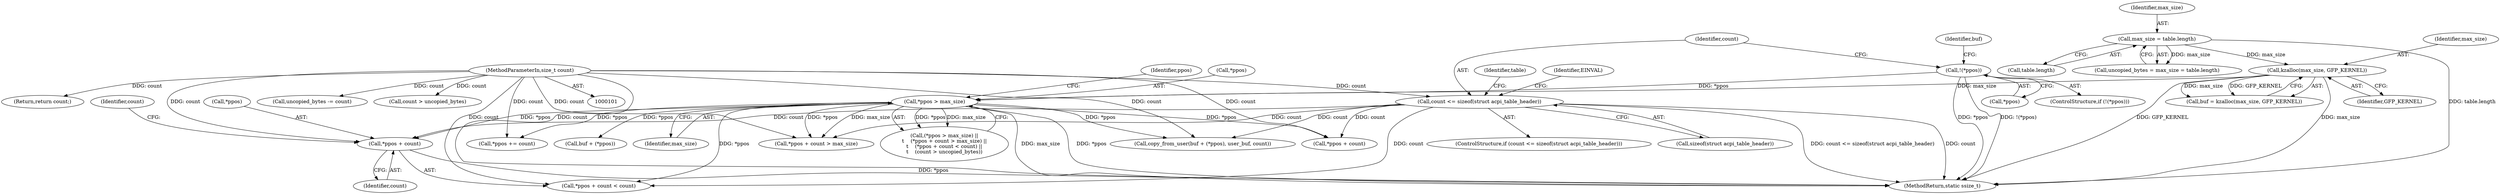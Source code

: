 digraph "1_linux_526b4af47f44148c9d665e57723ed9f86634c6e3_1@pointer" {
"1000175" [label="(Call,*ppos + count)"];
"1000162" [label="(Call,*ppos > max_size)"];
"1000113" [label="(Call,!(*ppos))"];
"1000144" [label="(Call,kzalloc(max_size, GFP_KERNEL))"];
"1000137" [label="(Call,max_size = table.length)"];
"1000104" [label="(MethodParameterIn,size_t count)"];
"1000118" [label="(Call,count <= sizeof(struct acpi_table_header))"];
"1000128" [label="(Identifier,table)"];
"1000137" [label="(Call,max_size = table.length)"];
"1000170" [label="(Identifier,ppos)"];
"1000113" [label="(Call,!(*ppos))"];
"1000162" [label="(Call,*ppos > max_size)"];
"1000142" [label="(Call,buf = kzalloc(max_size, GFP_KERNEL))"];
"1000178" [label="(Identifier,count)"];
"1000174" [label="(Call,*ppos + count < count)"];
"1000112" [label="(ControlStructure,if (!(*ppos)))"];
"1000163" [label="(Call,*ppos)"];
"1000119" [label="(Identifier,count)"];
"1000124" [label="(Identifier,EINVAL)"];
"1000233" [label="(MethodReturn,static ssize_t)"];
"1000175" [label="(Call,*ppos + count)"];
"1000187" [label="(Call,copy_from_user(buf + (*ppos), user_buf, count))"];
"1000118" [label="(Call,count <= sizeof(struct acpi_table_header))"];
"1000231" [label="(Return,return count;)"];
"1000161" [label="(Call,(*ppos > max_size) ||\n\t    (*ppos + count > max_size) ||\n\t    (*ppos + count < count) ||\n\t    (count > uncopied_bytes))"];
"1000155" [label="(Identifier,buf)"];
"1000203" [label="(Call,uncopied_bytes -= count)"];
"1000120" [label="(Call,sizeof(struct acpi_table_header))"];
"1000139" [label="(Call,table.length)"];
"1000176" [label="(Call,*ppos)"];
"1000188" [label="(Call,buf + (*ppos))"];
"1000165" [label="(Identifier,max_size)"];
"1000145" [label="(Identifier,max_size)"];
"1000117" [label="(ControlStructure,if (count <= sizeof(struct acpi_table_header)))"];
"1000104" [label="(MethodParameterIn,size_t count)"];
"1000144" [label="(Call,kzalloc(max_size, GFP_KERNEL))"];
"1000180" [label="(Call,count > uncopied_bytes)"];
"1000114" [label="(Call,*ppos)"];
"1000135" [label="(Call,uncopied_bytes = max_size = table.length)"];
"1000146" [label="(Identifier,GFP_KERNEL)"];
"1000167" [label="(Call,*ppos + count > max_size)"];
"1000206" [label="(Call,*ppos += count)"];
"1000168" [label="(Call,*ppos + count)"];
"1000138" [label="(Identifier,max_size)"];
"1000179" [label="(Identifier,count)"];
"1000175" -> "1000174"  [label="AST: "];
"1000175" -> "1000178"  [label="CFG: "];
"1000176" -> "1000175"  [label="AST: "];
"1000178" -> "1000175"  [label="AST: "];
"1000179" -> "1000175"  [label="CFG: "];
"1000175" -> "1000233"  [label="DDG: *ppos"];
"1000162" -> "1000175"  [label="DDG: *ppos"];
"1000104" -> "1000175"  [label="DDG: count"];
"1000118" -> "1000175"  [label="DDG: count"];
"1000162" -> "1000161"  [label="AST: "];
"1000162" -> "1000165"  [label="CFG: "];
"1000163" -> "1000162"  [label="AST: "];
"1000165" -> "1000162"  [label="AST: "];
"1000170" -> "1000162"  [label="CFG: "];
"1000161" -> "1000162"  [label="CFG: "];
"1000162" -> "1000233"  [label="DDG: *ppos"];
"1000162" -> "1000233"  [label="DDG: max_size"];
"1000162" -> "1000161"  [label="DDG: *ppos"];
"1000162" -> "1000161"  [label="DDG: max_size"];
"1000113" -> "1000162"  [label="DDG: *ppos"];
"1000144" -> "1000162"  [label="DDG: max_size"];
"1000162" -> "1000167"  [label="DDG: *ppos"];
"1000162" -> "1000167"  [label="DDG: max_size"];
"1000162" -> "1000168"  [label="DDG: *ppos"];
"1000162" -> "1000174"  [label="DDG: *ppos"];
"1000162" -> "1000187"  [label="DDG: *ppos"];
"1000162" -> "1000188"  [label="DDG: *ppos"];
"1000162" -> "1000206"  [label="DDG: *ppos"];
"1000113" -> "1000112"  [label="AST: "];
"1000113" -> "1000114"  [label="CFG: "];
"1000114" -> "1000113"  [label="AST: "];
"1000119" -> "1000113"  [label="CFG: "];
"1000155" -> "1000113"  [label="CFG: "];
"1000113" -> "1000233"  [label="DDG: *ppos"];
"1000113" -> "1000233"  [label="DDG: !(*ppos)"];
"1000144" -> "1000142"  [label="AST: "];
"1000144" -> "1000146"  [label="CFG: "];
"1000145" -> "1000144"  [label="AST: "];
"1000146" -> "1000144"  [label="AST: "];
"1000142" -> "1000144"  [label="CFG: "];
"1000144" -> "1000233"  [label="DDG: max_size"];
"1000144" -> "1000233"  [label="DDG: GFP_KERNEL"];
"1000144" -> "1000142"  [label="DDG: max_size"];
"1000144" -> "1000142"  [label="DDG: GFP_KERNEL"];
"1000137" -> "1000144"  [label="DDG: max_size"];
"1000137" -> "1000135"  [label="AST: "];
"1000137" -> "1000139"  [label="CFG: "];
"1000138" -> "1000137"  [label="AST: "];
"1000139" -> "1000137"  [label="AST: "];
"1000135" -> "1000137"  [label="CFG: "];
"1000137" -> "1000233"  [label="DDG: table.length"];
"1000137" -> "1000135"  [label="DDG: max_size"];
"1000104" -> "1000101"  [label="AST: "];
"1000104" -> "1000233"  [label="DDG: count"];
"1000104" -> "1000118"  [label="DDG: count"];
"1000104" -> "1000167"  [label="DDG: count"];
"1000104" -> "1000168"  [label="DDG: count"];
"1000104" -> "1000174"  [label="DDG: count"];
"1000104" -> "1000180"  [label="DDG: count"];
"1000104" -> "1000187"  [label="DDG: count"];
"1000104" -> "1000203"  [label="DDG: count"];
"1000104" -> "1000206"  [label="DDG: count"];
"1000104" -> "1000231"  [label="DDG: count"];
"1000118" -> "1000117"  [label="AST: "];
"1000118" -> "1000120"  [label="CFG: "];
"1000119" -> "1000118"  [label="AST: "];
"1000120" -> "1000118"  [label="AST: "];
"1000124" -> "1000118"  [label="CFG: "];
"1000128" -> "1000118"  [label="CFG: "];
"1000118" -> "1000233"  [label="DDG: count <= sizeof(struct acpi_table_header)"];
"1000118" -> "1000233"  [label="DDG: count"];
"1000118" -> "1000167"  [label="DDG: count"];
"1000118" -> "1000168"  [label="DDG: count"];
"1000118" -> "1000174"  [label="DDG: count"];
"1000118" -> "1000187"  [label="DDG: count"];
}
